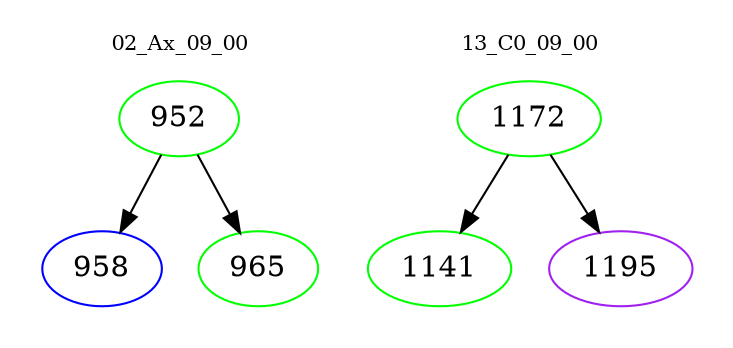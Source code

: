 digraph{
subgraph cluster_0 {
color = white
label = "02_Ax_09_00";
fontsize=10;
T0_952 [label="952", color="green"]
T0_952 -> T0_958 [color="black"]
T0_958 [label="958", color="blue"]
T0_952 -> T0_965 [color="black"]
T0_965 [label="965", color="green"]
}
subgraph cluster_1 {
color = white
label = "13_C0_09_00";
fontsize=10;
T1_1172 [label="1172", color="green"]
T1_1172 -> T1_1141 [color="black"]
T1_1141 [label="1141", color="green"]
T1_1172 -> T1_1195 [color="black"]
T1_1195 [label="1195", color="purple"]
}
}
